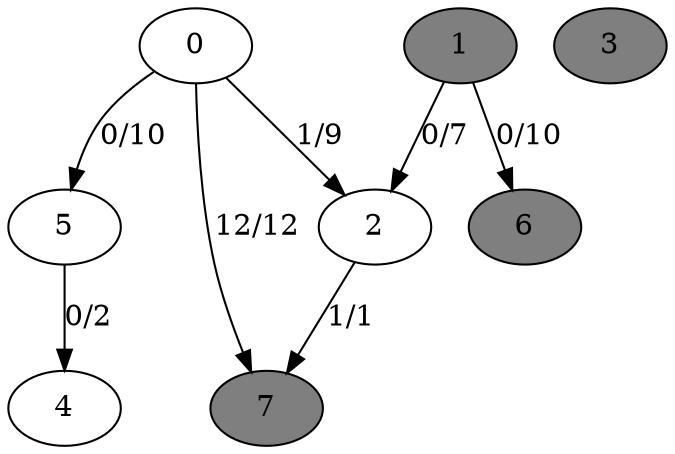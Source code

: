 digraph G {
	0[style=filled fillcolor=grey100];
	0->2[label ="1/9"] ;
	0->5[label ="0/10"] ;
	0->7[label ="12/12"] ;
	1[style=filled fillcolor=grey50];
	1->2[label ="0/7"] ;
	1->6[label ="0/10"] ;
	2[style=filled fillcolor=grey100];
	2->7[label ="1/1"] ;
	3[style=filled fillcolor=grey50];
	4[style=filled fillcolor=grey100];
	5[style=filled fillcolor=grey100];
	5->4[label ="0/2"] ;
	6[style=filled fillcolor=grey50];
	7[style=filled fillcolor=grey50];
}
